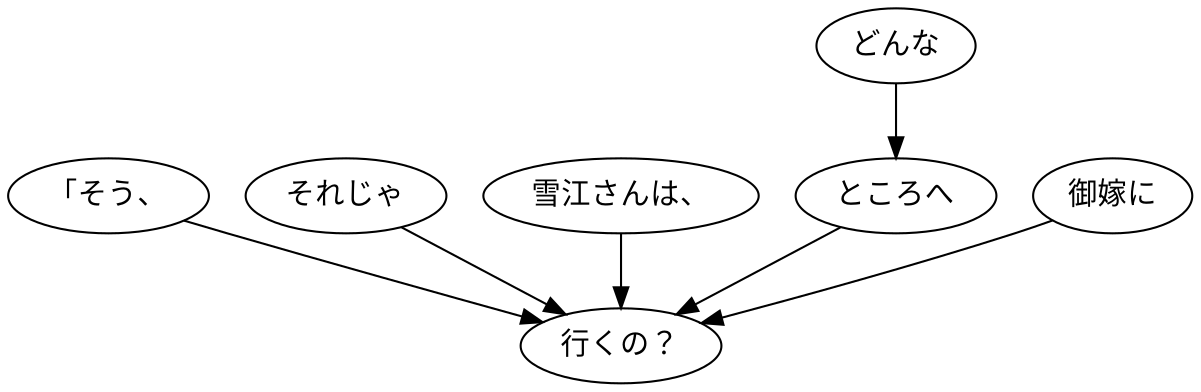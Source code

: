 digraph graph7006 {
	node0 [label="「そう、"];
	node1 [label="それじゃ"];
	node2 [label="雪江さんは、"];
	node3 [label="どんな"];
	node4 [label="ところへ"];
	node5 [label="御嫁に"];
	node6 [label="行くの？"];
	node0 -> node6;
	node1 -> node6;
	node2 -> node6;
	node3 -> node4;
	node4 -> node6;
	node5 -> node6;
}
